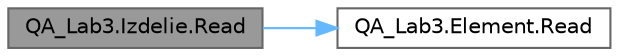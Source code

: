 digraph "QA_Lab3.Izdelie.Read"
{
 // LATEX_PDF_SIZE
  bgcolor="transparent";
  edge [fontname=Helvetica,fontsize=10,labelfontname=Helvetica,labelfontsize=10];
  node [fontname=Helvetica,fontsize=10,shape=box,height=0.2,width=0.4];
  rankdir="LR";
  Node1 [id="Node000001",label="QA_Lab3.Izdelie.Read",height=0.2,width=0.4,color="gray40", fillcolor="grey60", style="filled", fontcolor="black",tooltip="Метод чтения с консоли данных об элементах изделия."];
  Node1 -> Node2 [id="edge1_Node000001_Node000002",color="steelblue1",style="solid",tooltip=" "];
  Node2 [id="Node000002",label="QA_Lab3.Element.Read",height=0.2,width=0.4,color="grey40", fillcolor="white", style="filled",URL="$class_q_a___lab3_1_1_element_a14bcfe57ee5960038666a3e40b452d93.html#a14bcfe57ee5960038666a3e40b452d93",tooltip="Метод чтения данных элемента с консоли"];
}
